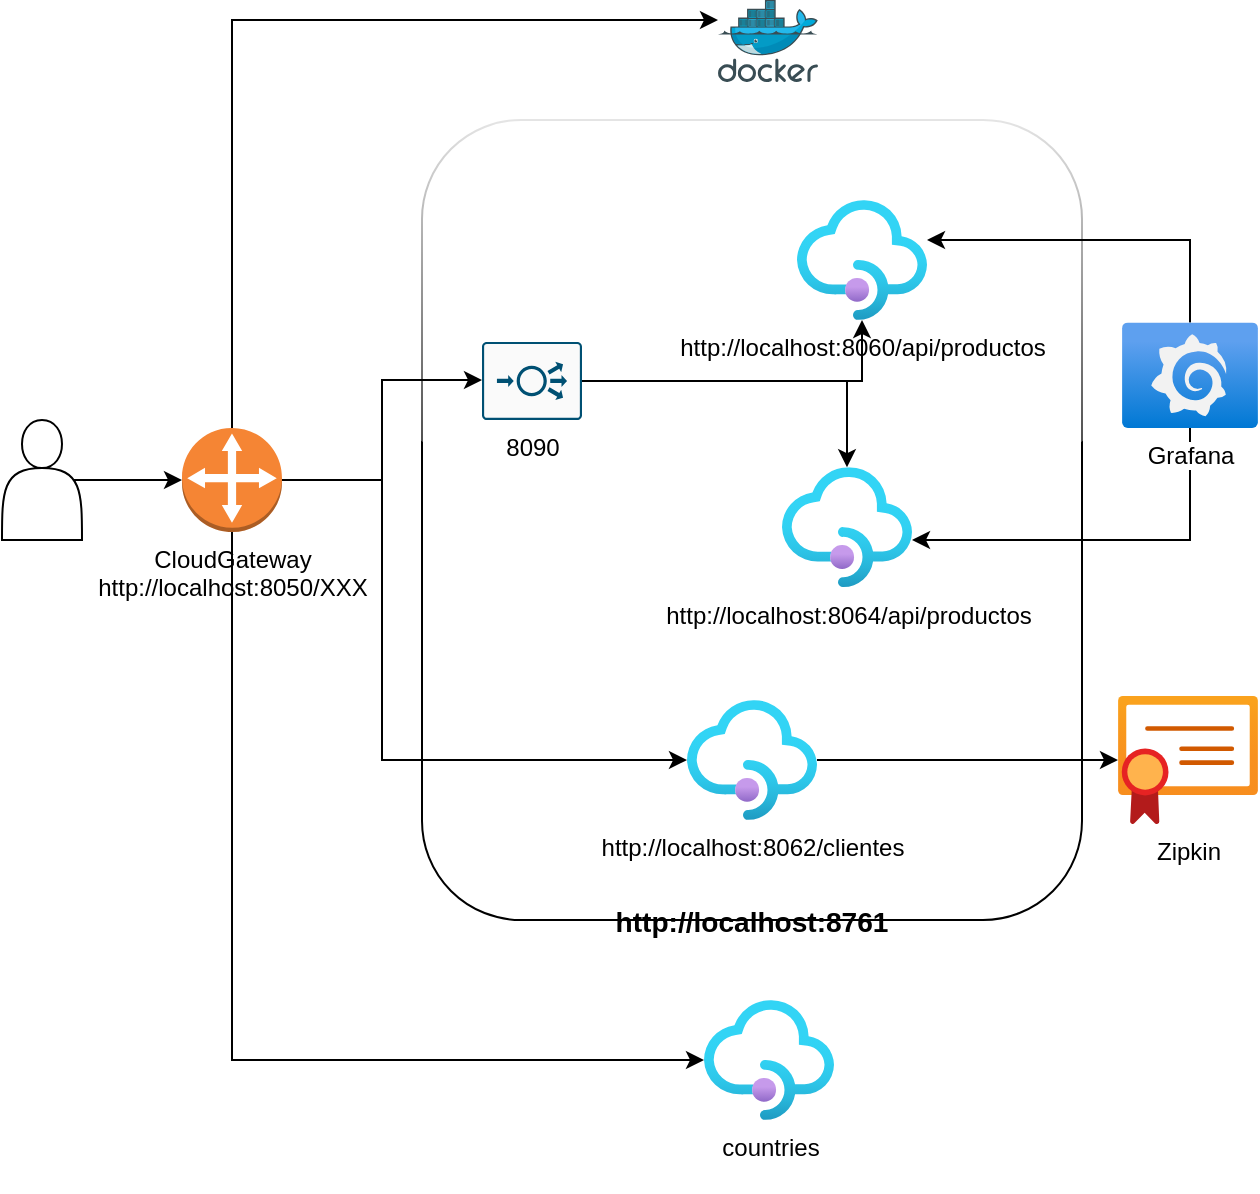 <mxfile version="24.7.10">
  <diagram name="Página-1" id="01kVo75OpnecWyAcS5QL">
    <mxGraphModel dx="1462" dy="501" grid="1" gridSize="10" guides="1" tooltips="1" connect="1" arrows="1" fold="1" page="1" pageScale="1" pageWidth="827" pageHeight="1169" math="0" shadow="0">
      <root>
        <mxCell id="0" />
        <mxCell id="1" parent="0" />
        <mxCell id="5PtUK91K7ZAc5KCXhvZP-4" value="&lt;h3&gt;&lt;br&gt;&lt;/h3&gt;&lt;h3&gt;&lt;br&gt;&lt;/h3&gt;&lt;h3&gt;&lt;br&gt;&lt;/h3&gt;&lt;h3&gt;&lt;br&gt;&lt;/h3&gt;&lt;h3&gt;&lt;br&gt;&lt;/h3&gt;&lt;h3&gt;&lt;br&gt;&lt;/h3&gt;&lt;h3&gt;&lt;br&gt;&lt;/h3&gt;&lt;h3&gt;&lt;br&gt;&lt;/h3&gt;&lt;h3&gt;&lt;br&gt;&lt;/h3&gt;&lt;h3&gt;&lt;br&gt;&lt;/h3&gt;&lt;h3&gt;&lt;br&gt;&lt;/h3&gt;&lt;h3&gt;&lt;br&gt;&lt;/h3&gt;&lt;h3&gt;&lt;br&gt;&lt;/h3&gt;&lt;h3&gt;http://localhost:8761&lt;/h3&gt;" style="rounded=1;whiteSpace=wrap;html=1;glass=1;" parent="1" vertex="1">
          <mxGeometry x="-60" y="70" width="330" height="400" as="geometry" />
        </mxCell>
        <mxCell id="5PtUK91K7ZAc5KCXhvZP-15" style="edgeStyle=orthogonalEdgeStyle;rounded=0;orthogonalLoop=1;jettySize=auto;html=1;exitX=0.9;exitY=0.5;exitDx=0;exitDy=0;exitPerimeter=0;" parent="1" source="5PtUK91K7ZAc5KCXhvZP-1" target="5PtUK91K7ZAc5KCXhvZP-14" edge="1">
          <mxGeometry relative="1" as="geometry" />
        </mxCell>
        <mxCell id="5PtUK91K7ZAc5KCXhvZP-1" value="" style="shape=actor;whiteSpace=wrap;html=1;" parent="1" vertex="1">
          <mxGeometry x="-270" y="220" width="40" height="60" as="geometry" />
        </mxCell>
        <mxCell id="5PtUK91K7ZAc5KCXhvZP-2" value="http://localhost:8060/api/productos" style="image;aspect=fixed;html=1;points=[];align=center;fontSize=12;image=img/lib/azure2/app_services/API_Management_Services.svg;" parent="1" vertex="1">
          <mxGeometry x="127.5" y="110" width="65" height="60" as="geometry" />
        </mxCell>
        <mxCell id="5PtUK91K7ZAc5KCXhvZP-23" style="edgeStyle=orthogonalEdgeStyle;rounded=0;orthogonalLoop=1;jettySize=auto;html=1;" parent="1" source="5PtUK91K7ZAc5KCXhvZP-3" target="5PtUK91K7ZAc5KCXhvZP-22" edge="1">
          <mxGeometry relative="1" as="geometry" />
        </mxCell>
        <mxCell id="5PtUK91K7ZAc5KCXhvZP-3" value="http://localhost:8062/clientes" style="image;aspect=fixed;html=1;points=[];align=center;fontSize=12;image=img/lib/azure2/integration/API_Management_Services.svg;" parent="1" vertex="1">
          <mxGeometry x="72.5" y="360" width="65" height="60" as="geometry" />
        </mxCell>
        <mxCell id="5PtUK91K7ZAc5KCXhvZP-5" value="http://localhost:8064/api/productos" style="image;aspect=fixed;html=1;points=[];align=center;fontSize=12;image=img/lib/azure2/app_services/API_Management_Services.svg;" parent="1" vertex="1">
          <mxGeometry x="120" y="243.6" width="65" height="60" as="geometry" />
        </mxCell>
        <mxCell id="5PtUK91K7ZAc5KCXhvZP-7" style="edgeStyle=orthogonalEdgeStyle;rounded=0;orthogonalLoop=1;jettySize=auto;html=1;" parent="1" source="5PtUK91K7ZAc5KCXhvZP-6" target="5PtUK91K7ZAc5KCXhvZP-2" edge="1">
          <mxGeometry relative="1" as="geometry" />
        </mxCell>
        <mxCell id="5PtUK91K7ZAc5KCXhvZP-8" style="edgeStyle=orthogonalEdgeStyle;rounded=0;orthogonalLoop=1;jettySize=auto;html=1;" parent="1" source="5PtUK91K7ZAc5KCXhvZP-6" target="5PtUK91K7ZAc5KCXhvZP-5" edge="1">
          <mxGeometry relative="1" as="geometry" />
        </mxCell>
        <mxCell id="5PtUK91K7ZAc5KCXhvZP-6" value="8090" style="sketch=0;points=[[0.015,0.015,0],[0.985,0.015,0],[0.985,0.985,0],[0.015,0.985,0],[0.25,0,0],[0.5,0,0],[0.75,0,0],[1,0.25,0],[1,0.5,0],[1,0.75,0],[0.75,1,0],[0.5,1,0],[0.25,1,0],[0,0.75,0],[0,0.5,0],[0,0.25,0]];verticalLabelPosition=bottom;html=1;verticalAlign=top;aspect=fixed;align=center;pointerEvents=1;shape=mxgraph.cisco19.rect;prIcon=load_balancer;fillColor=#FAFAFA;strokeColor=#005073;" parent="1" vertex="1">
          <mxGeometry x="-30" y="180.94" width="50" height="39.06" as="geometry" />
        </mxCell>
        <mxCell id="5PtUK91K7ZAc5KCXhvZP-11" style="edgeStyle=orthogonalEdgeStyle;rounded=0;orthogonalLoop=1;jettySize=auto;html=1;" parent="1" source="5PtUK91K7ZAc5KCXhvZP-10" target="5PtUK91K7ZAc5KCXhvZP-2" edge="1">
          <mxGeometry relative="1" as="geometry">
            <Array as="points">
              <mxPoint x="324" y="130" />
            </Array>
          </mxGeometry>
        </mxCell>
        <mxCell id="5PtUK91K7ZAc5KCXhvZP-12" style="edgeStyle=orthogonalEdgeStyle;rounded=0;orthogonalLoop=1;jettySize=auto;html=1;" parent="1" source="5PtUK91K7ZAc5KCXhvZP-10" target="5PtUK91K7ZAc5KCXhvZP-5" edge="1">
          <mxGeometry relative="1" as="geometry">
            <Array as="points">
              <mxPoint x="324" y="280" />
            </Array>
          </mxGeometry>
        </mxCell>
        <mxCell id="5PtUK91K7ZAc5KCXhvZP-10" value="Grafana" style="image;aspect=fixed;html=1;points=[];align=center;fontSize=12;image=img/lib/azure2/other/Grafana.svg;" parent="1" vertex="1">
          <mxGeometry x="290" y="171.2" width="68" height="52.8" as="geometry" />
        </mxCell>
        <mxCell id="5PtUK91K7ZAc5KCXhvZP-16" style="edgeStyle=orthogonalEdgeStyle;rounded=0;orthogonalLoop=1;jettySize=auto;html=1;" parent="1" source="5PtUK91K7ZAc5KCXhvZP-14" target="5PtUK91K7ZAc5KCXhvZP-6" edge="1">
          <mxGeometry relative="1" as="geometry">
            <Array as="points">
              <mxPoint x="-80" y="250" />
              <mxPoint x="-80" y="200" />
            </Array>
          </mxGeometry>
        </mxCell>
        <mxCell id="5PtUK91K7ZAc5KCXhvZP-17" style="edgeStyle=orthogonalEdgeStyle;rounded=0;orthogonalLoop=1;jettySize=auto;html=1;" parent="1" source="5PtUK91K7ZAc5KCXhvZP-14" target="5PtUK91K7ZAc5KCXhvZP-3" edge="1">
          <mxGeometry relative="1" as="geometry">
            <Array as="points">
              <mxPoint x="-80" y="250" />
              <mxPoint x="-80" y="390" />
            </Array>
          </mxGeometry>
        </mxCell>
        <mxCell id="5PtUK91K7ZAc5KCXhvZP-19" style="edgeStyle=orthogonalEdgeStyle;rounded=0;orthogonalLoop=1;jettySize=auto;html=1;" parent="1" source="5PtUK91K7ZAc5KCXhvZP-14" target="5PtUK91K7ZAc5KCXhvZP-18" edge="1">
          <mxGeometry relative="1" as="geometry">
            <Array as="points">
              <mxPoint x="-155" y="20" />
            </Array>
          </mxGeometry>
        </mxCell>
        <mxCell id="5PtUK91K7ZAc5KCXhvZP-21" style="edgeStyle=orthogonalEdgeStyle;rounded=0;orthogonalLoop=1;jettySize=auto;html=1;" parent="1" source="5PtUK91K7ZAc5KCXhvZP-14" target="5PtUK91K7ZAc5KCXhvZP-20" edge="1">
          <mxGeometry relative="1" as="geometry">
            <Array as="points">
              <mxPoint x="-155" y="540" />
            </Array>
          </mxGeometry>
        </mxCell>
        <mxCell id="5PtUK91K7ZAc5KCXhvZP-14" value="CloudGateway&lt;br&gt;http://localhost:8050/XXX" style="outlineConnect=0;dashed=0;verticalLabelPosition=bottom;verticalAlign=top;align=center;html=1;shape=mxgraph.aws3.customer_gateway;fillColor=#F58534;gradientColor=none;" parent="1" vertex="1">
          <mxGeometry x="-180" y="224" width="50" height="52" as="geometry" />
        </mxCell>
        <mxCell id="5PtUK91K7ZAc5KCXhvZP-18" value="" style="image;sketch=0;aspect=fixed;html=1;points=[];align=center;fontSize=12;image=img/lib/mscae/Docker.svg;" parent="1" vertex="1">
          <mxGeometry x="88" y="10" width="50" height="41" as="geometry" />
        </mxCell>
        <mxCell id="5PtUK91K7ZAc5KCXhvZP-20" value="countries&lt;div&gt;&lt;br&gt;&lt;/div&gt;" style="image;aspect=fixed;html=1;points=[];align=center;fontSize=12;image=img/lib/azure2/app_services/API_Management_Services.svg;" parent="1" vertex="1">
          <mxGeometry x="81" y="510" width="65" height="60" as="geometry" />
        </mxCell>
        <mxCell id="5PtUK91K7ZAc5KCXhvZP-22" value="Zipkin" style="image;aspect=fixed;html=1;points=[];align=center;fontSize=12;image=img/lib/azure2/app_services/App_Service_Certificates.svg;" parent="1" vertex="1">
          <mxGeometry x="288" y="358" width="70" height="64" as="geometry" />
        </mxCell>
      </root>
    </mxGraphModel>
  </diagram>
</mxfile>
